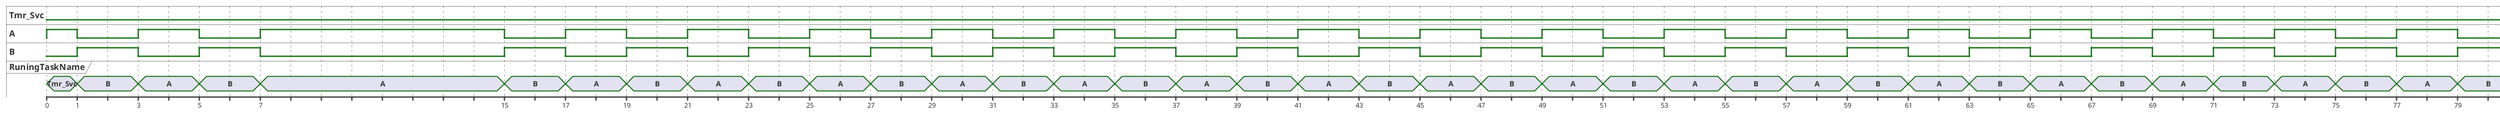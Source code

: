 @startuml
binary "Tmr_Svc" as Tmr_Svc
binary "A" as A
binary "B" as B
concise "RuningTaskName" as RuningTaskName

@0
Tmr_Svc is high
RuningTaskName is Tmr_Svc
Tmr_Svc is low
A is high
RuningTaskName is A
A is low
B is high
RuningTaskName is B
B is low
A is high
RuningTaskName is A

@1
A is low
B is high
RuningTaskName is B

@3
B is low
A is high
RuningTaskName is A

@5
A is low
B is high
RuningTaskName is B

@7
B is low
A is high
RuningTaskName is A

@15
A is low
B is high
RuningTaskName is B

@17
B is low
A is high
RuningTaskName is A

@19
A is low
B is high
RuningTaskName is B

@21
B is low
A is high
RuningTaskName is A

@23
A is low
B is high
RuningTaskName is B

@25
B is low
A is high
RuningTaskName is A

@27
A is low
B is high
RuningTaskName is B

@29
B is low
A is high
RuningTaskName is A

@31
A is low
B is high
RuningTaskName is B

@33
B is low
A is high
RuningTaskName is A

@35
A is low
B is high
RuningTaskName is B

@37
B is low
A is high
RuningTaskName is A

@39
A is low
B is high
RuningTaskName is B

@41
B is low
A is high
RuningTaskName is A

@43
A is low
B is high
RuningTaskName is B

@45
B is low
A is high
RuningTaskName is A

@47
A is low
B is high
RuningTaskName is B

@49
B is low
A is high
RuningTaskName is A

@51
A is low
B is high
RuningTaskName is B

@53
B is low
A is high
RuningTaskName is A

@55
A is low
B is high
RuningTaskName is B

@57
B is low
A is high
RuningTaskName is A

@59
A is low
B is high
RuningTaskName is B

@61
B is low
A is high
RuningTaskName is A

@63
A is low
B is high
RuningTaskName is B

@65
B is low
A is high
RuningTaskName is A

@67
A is low
B is high
RuningTaskName is B

@69
B is low
A is high
RuningTaskName is A

@71
A is low
B is high
RuningTaskName is B

@73
B is low
A is high
RuningTaskName is A

@75
A is low
B is high
RuningTaskName is B

@77
B is low
A is high
RuningTaskName is A

@79
A is low
B is high
RuningTaskName is B

@81
B is low
A is high
RuningTaskName is A

@83
A is low
B is high
RuningTaskName is B

@85
B is low
A is high
RuningTaskName is A

@87
A is low
B is high
RuningTaskName is B

@89
B is low
A is high
RuningTaskName is A

@91
A is low
B is high
RuningTaskName is B

@93
B is low
A is high
RuningTaskName is A

@95
A is low
B is high
RuningTaskName is B

@97
B is low
A is high
RuningTaskName is A

@99
A is low
B is high
RuningTaskName is B

@101
B is low
A is high
RuningTaskName is A

@103
A is low
B is high
RuningTaskName is B

@105
B is low
A is high
RuningTaskName is A
@enduml
